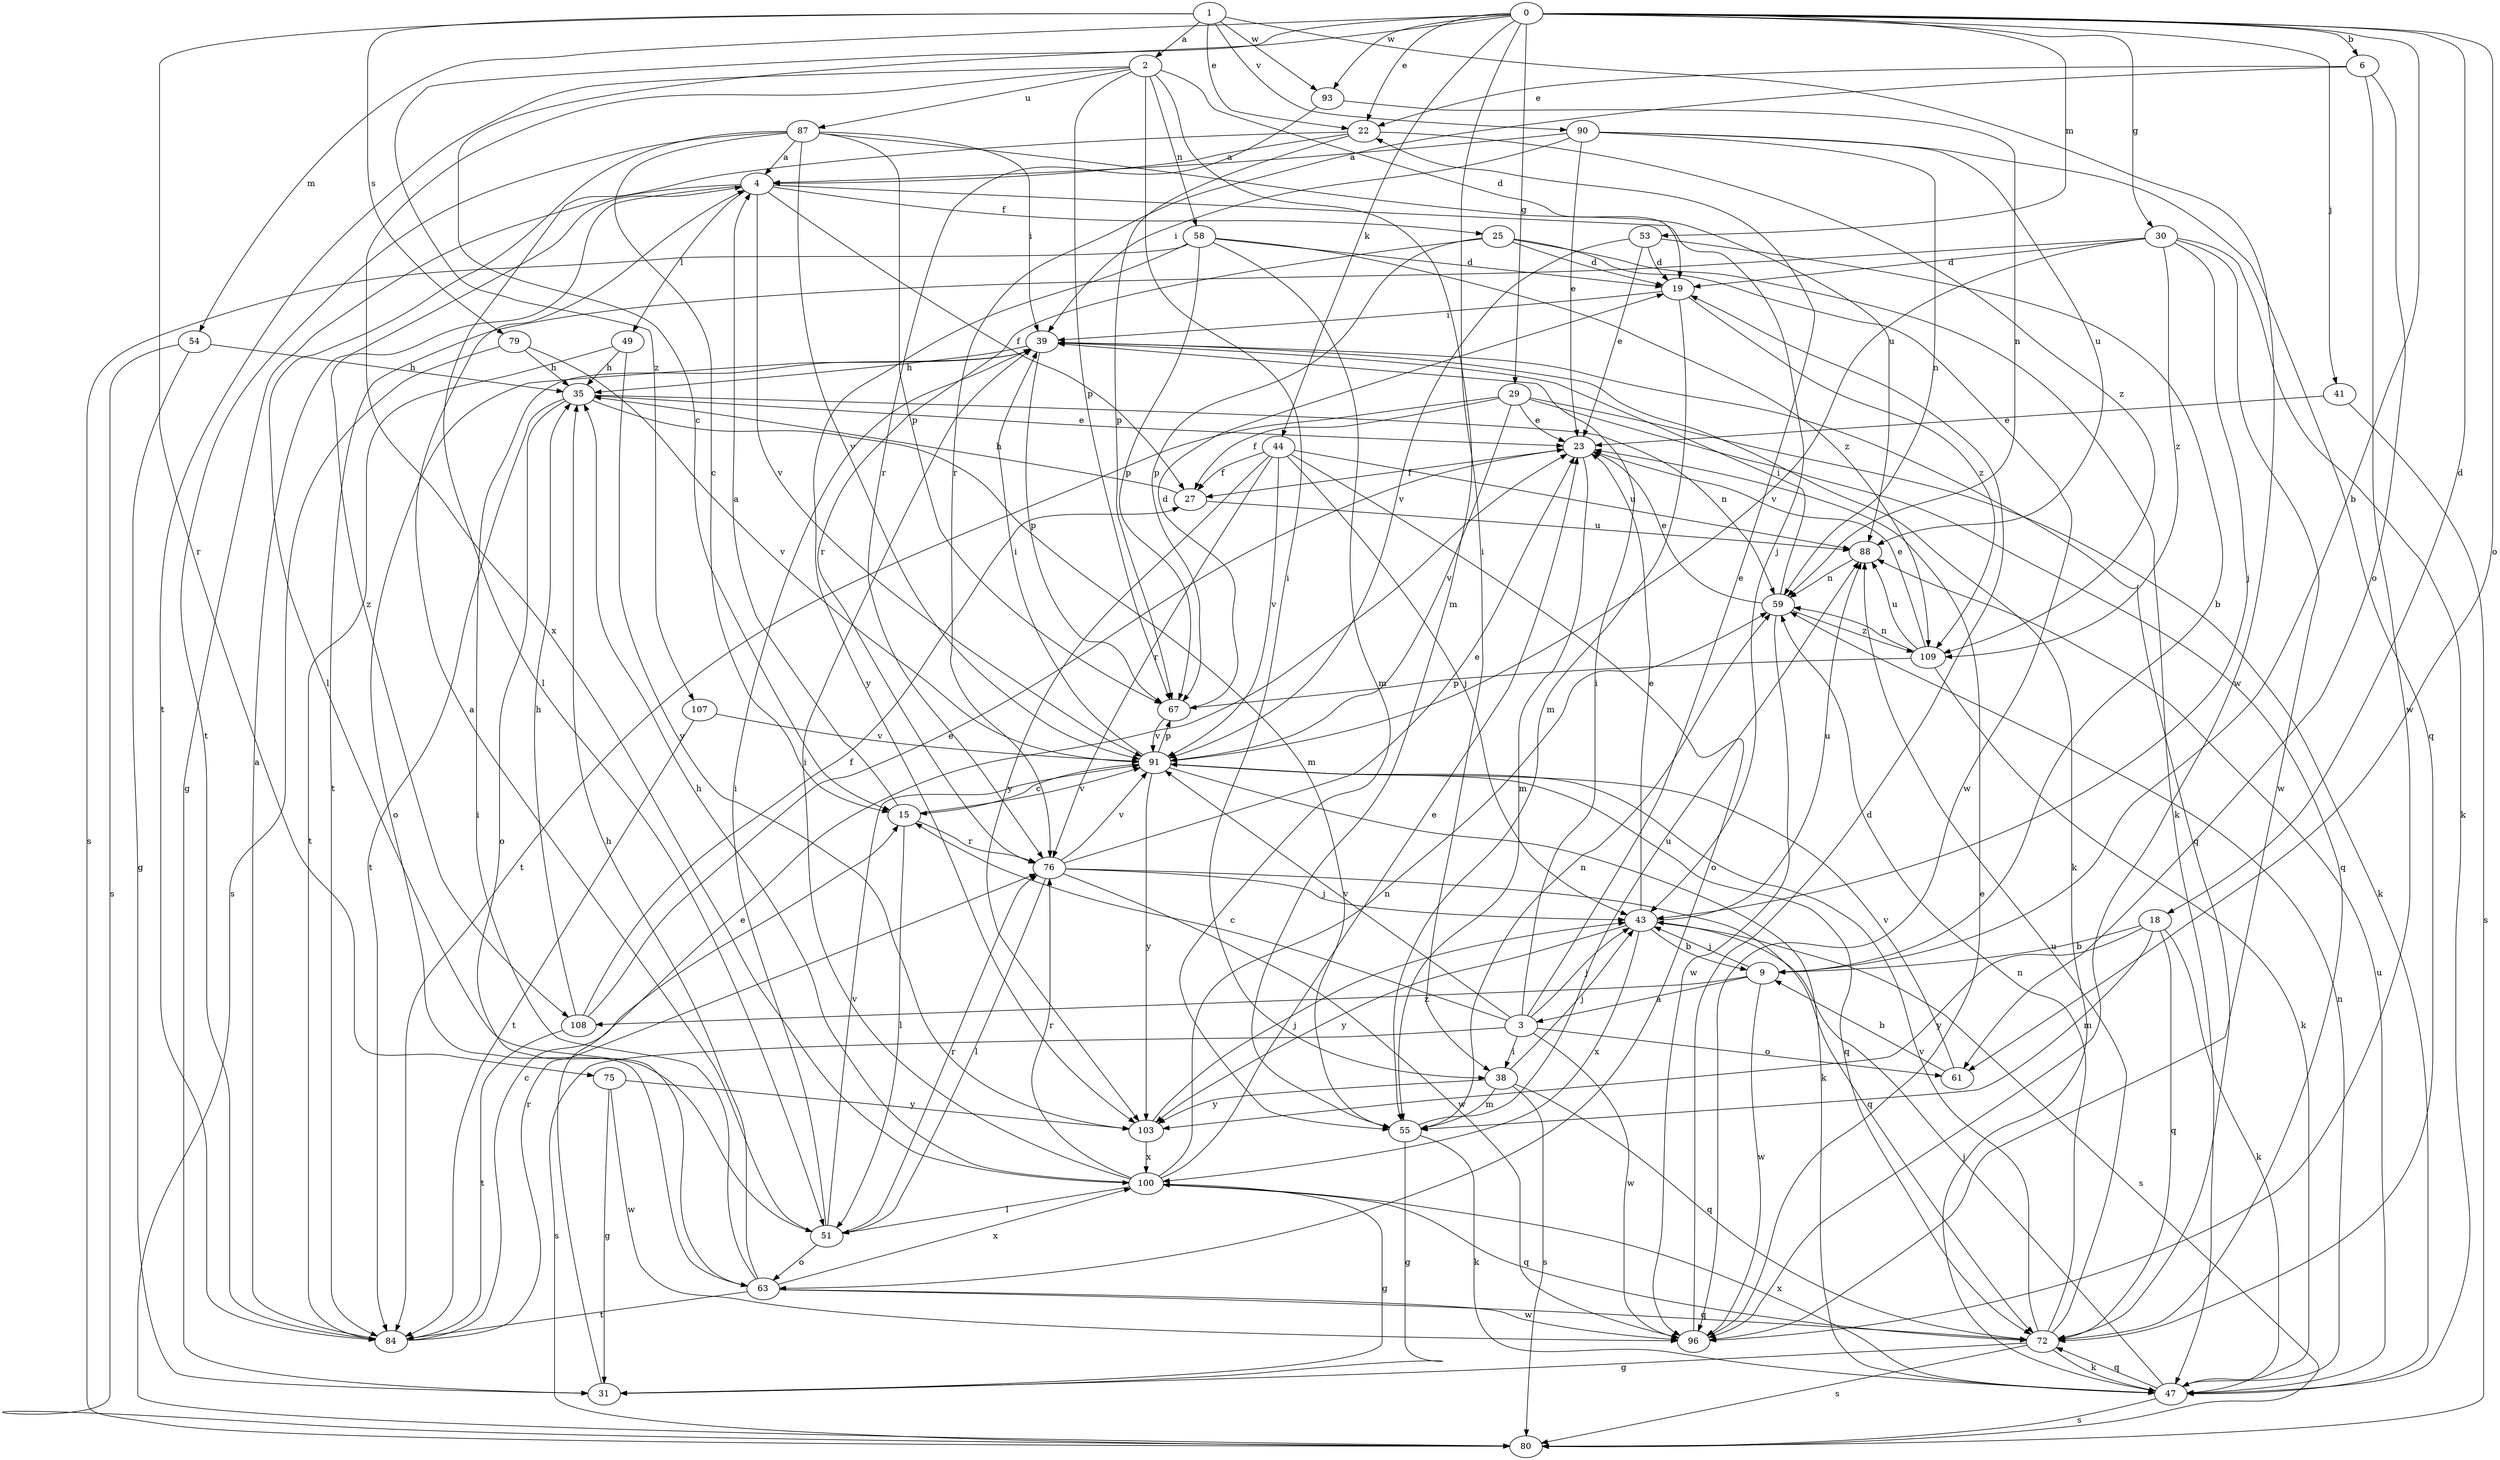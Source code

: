 strict digraph  {
0;
1;
2;
3;
4;
6;
9;
15;
18;
19;
22;
23;
25;
27;
29;
30;
31;
35;
38;
39;
41;
43;
44;
47;
49;
51;
53;
54;
55;
58;
59;
61;
63;
67;
72;
75;
76;
79;
80;
84;
87;
88;
90;
91;
93;
96;
100;
103;
107;
108;
109;
0 -> 6  [label=b];
0 -> 9  [label=b];
0 -> 15  [label=c];
0 -> 18  [label=d];
0 -> 22  [label=e];
0 -> 29  [label=g];
0 -> 30  [label=g];
0 -> 38  [label=i];
0 -> 41  [label=j];
0 -> 44  [label=k];
0 -> 53  [label=m];
0 -> 54  [label=m];
0 -> 61  [label=o];
0 -> 93  [label=w];
0 -> 107  [label=z];
1 -> 2  [label=a];
1 -> 22  [label=e];
1 -> 75  [label=r];
1 -> 79  [label=s];
1 -> 90  [label=v];
1 -> 93  [label=w];
1 -> 96  [label=w];
2 -> 19  [label=d];
2 -> 38  [label=i];
2 -> 55  [label=m];
2 -> 58  [label=n];
2 -> 67  [label=p];
2 -> 84  [label=t];
2 -> 87  [label=u];
2 -> 100  [label=x];
3 -> 15  [label=c];
3 -> 22  [label=e];
3 -> 38  [label=i];
3 -> 39  [label=i];
3 -> 43  [label=j];
3 -> 61  [label=o];
3 -> 80  [label=s];
3 -> 91  [label=v];
3 -> 96  [label=w];
4 -> 25  [label=f];
4 -> 27  [label=f];
4 -> 31  [label=g];
4 -> 43  [label=j];
4 -> 49  [label=l];
4 -> 91  [label=v];
4 -> 108  [label=z];
6 -> 22  [label=e];
6 -> 61  [label=o];
6 -> 76  [label=r];
6 -> 96  [label=w];
9 -> 3  [label=a];
9 -> 43  [label=j];
9 -> 96  [label=w];
9 -> 108  [label=z];
15 -> 4  [label=a];
15 -> 51  [label=l];
15 -> 76  [label=r];
15 -> 91  [label=v];
18 -> 9  [label=b];
18 -> 47  [label=k];
18 -> 55  [label=m];
18 -> 72  [label=q];
18 -> 103  [label=y];
19 -> 39  [label=i];
19 -> 55  [label=m];
19 -> 109  [label=z];
22 -> 4  [label=a];
22 -> 51  [label=l];
22 -> 67  [label=p];
22 -> 109  [label=z];
23 -> 27  [label=f];
23 -> 55  [label=m];
25 -> 19  [label=d];
25 -> 47  [label=k];
25 -> 67  [label=p];
25 -> 76  [label=r];
25 -> 96  [label=w];
27 -> 35  [label=h];
27 -> 88  [label=u];
29 -> 23  [label=e];
29 -> 27  [label=f];
29 -> 47  [label=k];
29 -> 72  [label=q];
29 -> 84  [label=t];
29 -> 91  [label=v];
30 -> 19  [label=d];
30 -> 43  [label=j];
30 -> 47  [label=k];
30 -> 84  [label=t];
30 -> 91  [label=v];
30 -> 96  [label=w];
30 -> 109  [label=z];
31 -> 23  [label=e];
35 -> 23  [label=e];
35 -> 55  [label=m];
35 -> 59  [label=n];
35 -> 63  [label=o];
35 -> 84  [label=t];
38 -> 43  [label=j];
38 -> 55  [label=m];
38 -> 72  [label=q];
38 -> 80  [label=s];
38 -> 103  [label=y];
39 -> 35  [label=h];
39 -> 47  [label=k];
39 -> 63  [label=o];
39 -> 67  [label=p];
39 -> 72  [label=q];
41 -> 23  [label=e];
41 -> 80  [label=s];
43 -> 9  [label=b];
43 -> 23  [label=e];
43 -> 80  [label=s];
43 -> 88  [label=u];
43 -> 100  [label=x];
43 -> 103  [label=y];
44 -> 27  [label=f];
44 -> 43  [label=j];
44 -> 63  [label=o];
44 -> 76  [label=r];
44 -> 88  [label=u];
44 -> 91  [label=v];
44 -> 103  [label=y];
47 -> 43  [label=j];
47 -> 59  [label=n];
47 -> 72  [label=q];
47 -> 80  [label=s];
47 -> 88  [label=u];
47 -> 100  [label=x];
49 -> 35  [label=h];
49 -> 84  [label=t];
49 -> 103  [label=y];
51 -> 4  [label=a];
51 -> 39  [label=i];
51 -> 63  [label=o];
51 -> 76  [label=r];
51 -> 91  [label=v];
53 -> 9  [label=b];
53 -> 19  [label=d];
53 -> 23  [label=e];
53 -> 91  [label=v];
54 -> 31  [label=g];
54 -> 35  [label=h];
54 -> 80  [label=s];
55 -> 31  [label=g];
55 -> 47  [label=k];
55 -> 59  [label=n];
55 -> 88  [label=u];
58 -> 19  [label=d];
58 -> 55  [label=m];
58 -> 67  [label=p];
58 -> 80  [label=s];
58 -> 103  [label=y];
58 -> 109  [label=z];
59 -> 23  [label=e];
59 -> 39  [label=i];
59 -> 96  [label=w];
59 -> 109  [label=z];
61 -> 9  [label=b];
61 -> 91  [label=v];
63 -> 35  [label=h];
63 -> 39  [label=i];
63 -> 72  [label=q];
63 -> 84  [label=t];
63 -> 96  [label=w];
63 -> 100  [label=x];
67 -> 19  [label=d];
67 -> 91  [label=v];
72 -> 31  [label=g];
72 -> 47  [label=k];
72 -> 59  [label=n];
72 -> 80  [label=s];
72 -> 88  [label=u];
72 -> 91  [label=v];
75 -> 31  [label=g];
75 -> 96  [label=w];
75 -> 103  [label=y];
76 -> 23  [label=e];
76 -> 43  [label=j];
76 -> 51  [label=l];
76 -> 72  [label=q];
76 -> 91  [label=v];
76 -> 96  [label=w];
79 -> 35  [label=h];
79 -> 80  [label=s];
79 -> 91  [label=v];
84 -> 4  [label=a];
84 -> 15  [label=c];
84 -> 76  [label=r];
87 -> 4  [label=a];
87 -> 15  [label=c];
87 -> 39  [label=i];
87 -> 51  [label=l];
87 -> 67  [label=p];
87 -> 84  [label=t];
87 -> 88  [label=u];
87 -> 91  [label=v];
88 -> 59  [label=n];
90 -> 4  [label=a];
90 -> 23  [label=e];
90 -> 39  [label=i];
90 -> 59  [label=n];
90 -> 72  [label=q];
90 -> 88  [label=u];
91 -> 15  [label=c];
91 -> 39  [label=i];
91 -> 47  [label=k];
91 -> 67  [label=p];
91 -> 72  [label=q];
91 -> 103  [label=y];
93 -> 59  [label=n];
93 -> 76  [label=r];
96 -> 19  [label=d];
96 -> 23  [label=e];
100 -> 23  [label=e];
100 -> 31  [label=g];
100 -> 35  [label=h];
100 -> 39  [label=i];
100 -> 51  [label=l];
100 -> 59  [label=n];
100 -> 72  [label=q];
100 -> 76  [label=r];
103 -> 43  [label=j];
103 -> 100  [label=x];
107 -> 84  [label=t];
107 -> 91  [label=v];
108 -> 23  [label=e];
108 -> 27  [label=f];
108 -> 35  [label=h];
108 -> 84  [label=t];
109 -> 23  [label=e];
109 -> 47  [label=k];
109 -> 59  [label=n];
109 -> 67  [label=p];
109 -> 88  [label=u];
}
